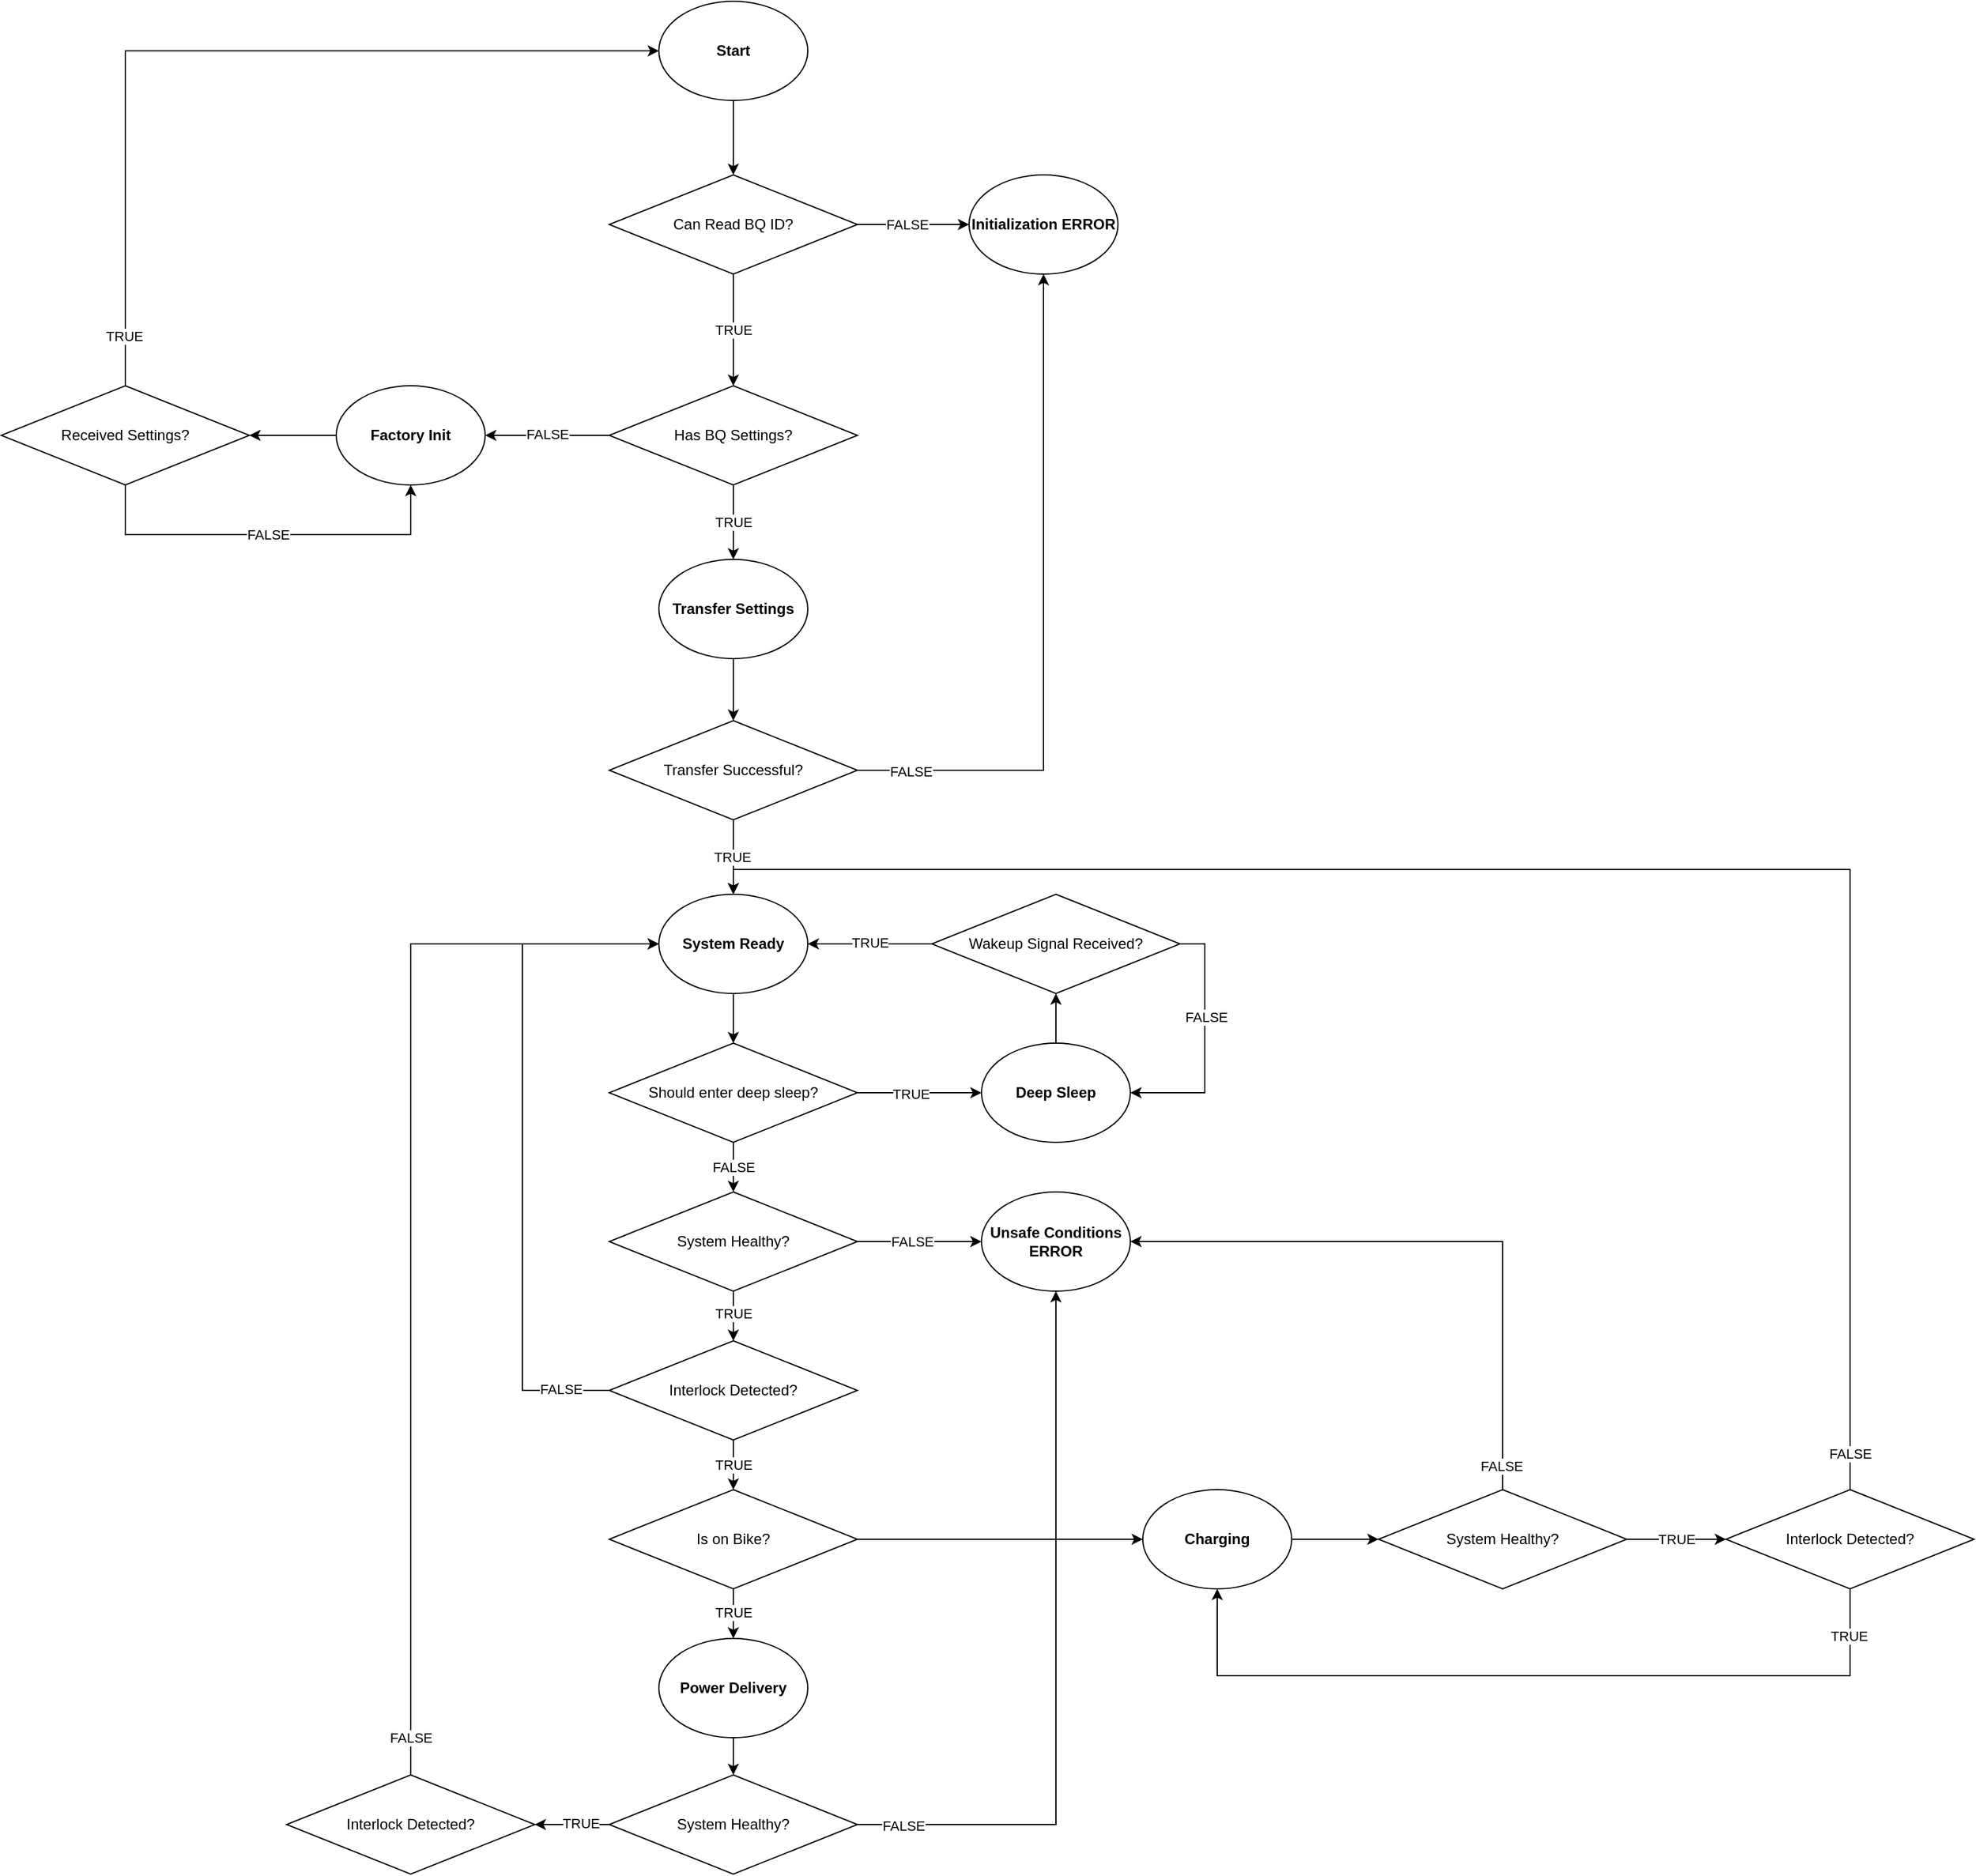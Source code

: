 <mxfile version="16.6.6" type="device"><diagram id="QGH4WI4-VxnZYRvOwH_x" name="Page-1"><mxGraphModel dx="2427" dy="1077" grid="1" gridSize="10" guides="1" tooltips="1" connect="1" arrows="1" fold="1" page="1" pageScale="1" pageWidth="850" pageHeight="1100" math="0" shadow="0"><root><mxCell id="0"/><mxCell id="1" parent="0"/><mxCell id="XXeN8-TDfPjeMoHy85Z7-3" style="edgeStyle=orthogonalEdgeStyle;rounded=0;orthogonalLoop=1;jettySize=auto;html=1;entryX=0.5;entryY=0;entryDx=0;entryDy=0;" edge="1" parent="1" source="XXeN8-TDfPjeMoHy85Z7-1" target="XXeN8-TDfPjeMoHy85Z7-2"><mxGeometry relative="1" as="geometry"/></mxCell><mxCell id="XXeN8-TDfPjeMoHy85Z7-1" value="&lt;b&gt;Start&lt;/b&gt;" style="ellipse;whiteSpace=wrap;html=1;" vertex="1" parent="1"><mxGeometry x="370" y="50" width="120" height="80" as="geometry"/></mxCell><mxCell id="XXeN8-TDfPjeMoHy85Z7-6" style="edgeStyle=orthogonalEdgeStyle;rounded=0;orthogonalLoop=1;jettySize=auto;html=1;exitX=1;exitY=0.5;exitDx=0;exitDy=0;" edge="1" parent="1" source="XXeN8-TDfPjeMoHy85Z7-2" target="XXeN8-TDfPjeMoHy85Z7-5"><mxGeometry relative="1" as="geometry"/></mxCell><mxCell id="XXeN8-TDfPjeMoHy85Z7-7" value="FALSE" style="edgeLabel;html=1;align=center;verticalAlign=middle;resizable=0;points=[];" vertex="1" connectable="0" parent="XXeN8-TDfPjeMoHy85Z7-6"><mxGeometry x="-0.395" y="2" relative="1" as="geometry"><mxPoint x="13" y="2" as="offset"/></mxGeometry></mxCell><mxCell id="XXeN8-TDfPjeMoHy85Z7-10" value="TRUE" style="edgeStyle=orthogonalEdgeStyle;rounded=0;orthogonalLoop=1;jettySize=auto;html=1;exitX=0.5;exitY=1;exitDx=0;exitDy=0;entryX=0.5;entryY=0;entryDx=0;entryDy=0;" edge="1" parent="1" source="XXeN8-TDfPjeMoHy85Z7-2" target="XXeN8-TDfPjeMoHy85Z7-8"><mxGeometry relative="1" as="geometry"/></mxCell><mxCell id="XXeN8-TDfPjeMoHy85Z7-2" value="Can Read BQ ID?" style="rhombus;whiteSpace=wrap;html=1;" vertex="1" parent="1"><mxGeometry x="330" y="190" width="200" height="80" as="geometry"/></mxCell><mxCell id="XXeN8-TDfPjeMoHy85Z7-5" value="&lt;b&gt;Initialization ERROR&lt;/b&gt;" style="ellipse;whiteSpace=wrap;html=1;" vertex="1" parent="1"><mxGeometry x="620" y="190" width="120" height="80" as="geometry"/></mxCell><mxCell id="XXeN8-TDfPjeMoHy85Z7-13" value="TRUE" style="edgeStyle=orthogonalEdgeStyle;rounded=0;orthogonalLoop=1;jettySize=auto;html=1;entryX=0.5;entryY=0;entryDx=0;entryDy=0;" edge="1" parent="1" source="XXeN8-TDfPjeMoHy85Z7-8" target="XXeN8-TDfPjeMoHy85Z7-12"><mxGeometry relative="1" as="geometry"/></mxCell><mxCell id="XXeN8-TDfPjeMoHy85Z7-21" style="edgeStyle=orthogonalEdgeStyle;rounded=0;orthogonalLoop=1;jettySize=auto;html=1;entryX=1;entryY=0.5;entryDx=0;entryDy=0;" edge="1" parent="1" source="XXeN8-TDfPjeMoHy85Z7-8" target="XXeN8-TDfPjeMoHy85Z7-20"><mxGeometry relative="1" as="geometry"/></mxCell><mxCell id="XXeN8-TDfPjeMoHy85Z7-22" value="FALSE" style="edgeLabel;html=1;align=center;verticalAlign=middle;resizable=0;points=[];" vertex="1" connectable="0" parent="XXeN8-TDfPjeMoHy85Z7-21"><mxGeometry x="-0.004" y="-1" relative="1" as="geometry"><mxPoint as="offset"/></mxGeometry></mxCell><mxCell id="XXeN8-TDfPjeMoHy85Z7-8" value="Has BQ Settings?" style="rhombus;whiteSpace=wrap;html=1;" vertex="1" parent="1"><mxGeometry x="330" y="360" width="200" height="80" as="geometry"/></mxCell><mxCell id="XXeN8-TDfPjeMoHy85Z7-19" style="edgeStyle=orthogonalEdgeStyle;rounded=0;orthogonalLoop=1;jettySize=auto;html=1;entryX=0.5;entryY=0;entryDx=0;entryDy=0;" edge="1" parent="1" source="XXeN8-TDfPjeMoHy85Z7-12" target="XXeN8-TDfPjeMoHy85Z7-15"><mxGeometry relative="1" as="geometry"/></mxCell><mxCell id="XXeN8-TDfPjeMoHy85Z7-12" value="&lt;b&gt;Transfer Settings&lt;/b&gt;" style="ellipse;whiteSpace=wrap;html=1;" vertex="1" parent="1"><mxGeometry x="370" y="500" width="120" height="80" as="geometry"/></mxCell><mxCell id="XXeN8-TDfPjeMoHy85Z7-16" style="edgeStyle=orthogonalEdgeStyle;rounded=0;orthogonalLoop=1;jettySize=auto;html=1;entryX=0.5;entryY=1;entryDx=0;entryDy=0;" edge="1" parent="1" source="XXeN8-TDfPjeMoHy85Z7-15" target="XXeN8-TDfPjeMoHy85Z7-5"><mxGeometry relative="1" as="geometry"/></mxCell><mxCell id="XXeN8-TDfPjeMoHy85Z7-18" value="FALSE" style="edgeLabel;html=1;align=center;verticalAlign=middle;resizable=0;points=[];" vertex="1" connectable="0" parent="XXeN8-TDfPjeMoHy85Z7-16"><mxGeometry x="-0.846" y="-1" relative="1" as="geometry"><mxPoint as="offset"/></mxGeometry></mxCell><mxCell id="XXeN8-TDfPjeMoHy85Z7-33" style="edgeStyle=orthogonalEdgeStyle;rounded=0;orthogonalLoop=1;jettySize=auto;html=1;entryX=0.5;entryY=0;entryDx=0;entryDy=0;" edge="1" parent="1" source="XXeN8-TDfPjeMoHy85Z7-15" target="XXeN8-TDfPjeMoHy85Z7-32"><mxGeometry relative="1" as="geometry"/></mxCell><mxCell id="XXeN8-TDfPjeMoHy85Z7-34" value="TRUE" style="edgeLabel;html=1;align=center;verticalAlign=middle;resizable=0;points=[];" vertex="1" connectable="0" parent="XXeN8-TDfPjeMoHy85Z7-33"><mxGeometry x="-0.02" y="-1" relative="1" as="geometry"><mxPoint as="offset"/></mxGeometry></mxCell><mxCell id="XXeN8-TDfPjeMoHy85Z7-15" value="Transfer Successful?" style="rhombus;whiteSpace=wrap;html=1;" vertex="1" parent="1"><mxGeometry x="330" y="630" width="200" height="80" as="geometry"/></mxCell><mxCell id="XXeN8-TDfPjeMoHy85Z7-24" style="edgeStyle=orthogonalEdgeStyle;rounded=0;orthogonalLoop=1;jettySize=auto;html=1;exitX=0;exitY=0.5;exitDx=0;exitDy=0;entryX=1;entryY=0.5;entryDx=0;entryDy=0;" edge="1" parent="1" source="XXeN8-TDfPjeMoHy85Z7-20" target="XXeN8-TDfPjeMoHy85Z7-23"><mxGeometry relative="1" as="geometry"/></mxCell><mxCell id="XXeN8-TDfPjeMoHy85Z7-20" value="&lt;b&gt;Factory Init&lt;/b&gt;" style="ellipse;whiteSpace=wrap;html=1;" vertex="1" parent="1"><mxGeometry x="110" y="360" width="120" height="80" as="geometry"/></mxCell><mxCell id="XXeN8-TDfPjeMoHy85Z7-29" style="edgeStyle=orthogonalEdgeStyle;rounded=0;orthogonalLoop=1;jettySize=auto;html=1;entryX=0;entryY=0.5;entryDx=0;entryDy=0;" edge="1" parent="1" source="XXeN8-TDfPjeMoHy85Z7-23" target="XXeN8-TDfPjeMoHy85Z7-1"><mxGeometry relative="1" as="geometry"><Array as="points"><mxPoint x="-60" y="90"/></Array></mxGeometry></mxCell><mxCell id="XXeN8-TDfPjeMoHy85Z7-30" value="TRUE" style="edgeLabel;html=1;align=center;verticalAlign=middle;resizable=0;points=[];" vertex="1" connectable="0" parent="XXeN8-TDfPjeMoHy85Z7-29"><mxGeometry x="-0.885" y="1" relative="1" as="geometry"><mxPoint as="offset"/></mxGeometry></mxCell><mxCell id="XXeN8-TDfPjeMoHy85Z7-31" value="FALSE" style="edgeStyle=orthogonalEdgeStyle;rounded=0;orthogonalLoop=1;jettySize=auto;html=1;entryX=0.5;entryY=1;entryDx=0;entryDy=0;" edge="1" parent="1" source="XXeN8-TDfPjeMoHy85Z7-23" target="XXeN8-TDfPjeMoHy85Z7-20"><mxGeometry relative="1" as="geometry"><Array as="points"><mxPoint x="-60" y="480"/><mxPoint x="170" y="480"/></Array></mxGeometry></mxCell><mxCell id="XXeN8-TDfPjeMoHy85Z7-23" value="Received Settings?" style="rhombus;whiteSpace=wrap;html=1;" vertex="1" parent="1"><mxGeometry x="-160" y="360" width="200" height="80" as="geometry"/></mxCell><mxCell id="XXeN8-TDfPjeMoHy85Z7-47" style="edgeStyle=orthogonalEdgeStyle;rounded=0;orthogonalLoop=1;jettySize=auto;html=1;entryX=0.5;entryY=0;entryDx=0;entryDy=0;" edge="1" parent="1" source="XXeN8-TDfPjeMoHy85Z7-32" target="XXeN8-TDfPjeMoHy85Z7-46"><mxGeometry relative="1" as="geometry"/></mxCell><mxCell id="XXeN8-TDfPjeMoHy85Z7-32" value="&lt;b&gt;System Ready&lt;/b&gt;" style="ellipse;whiteSpace=wrap;html=1;" vertex="1" parent="1"><mxGeometry x="370" y="770" width="120" height="80" as="geometry"/></mxCell><mxCell id="XXeN8-TDfPjeMoHy85Z7-39" style="edgeStyle=orthogonalEdgeStyle;rounded=0;orthogonalLoop=1;jettySize=auto;html=1;entryX=0;entryY=0.5;entryDx=0;entryDy=0;" edge="1" parent="1" source="XXeN8-TDfPjeMoHy85Z7-35" target="XXeN8-TDfPjeMoHy85Z7-38"><mxGeometry relative="1" as="geometry"/></mxCell><mxCell id="XXeN8-TDfPjeMoHy85Z7-40" value="FALSE" style="edgeLabel;html=1;align=center;verticalAlign=middle;resizable=0;points=[];" vertex="1" connectable="0" parent="XXeN8-TDfPjeMoHy85Z7-39"><mxGeometry x="-0.117" relative="1" as="geometry"><mxPoint as="offset"/></mxGeometry></mxCell><mxCell id="XXeN8-TDfPjeMoHy85Z7-42" style="edgeStyle=orthogonalEdgeStyle;rounded=0;orthogonalLoop=1;jettySize=auto;html=1;entryX=0.5;entryY=0;entryDx=0;entryDy=0;" edge="1" parent="1" source="XXeN8-TDfPjeMoHy85Z7-35" target="XXeN8-TDfPjeMoHy85Z7-41"><mxGeometry relative="1" as="geometry"/></mxCell><mxCell id="XXeN8-TDfPjeMoHy85Z7-43" value="TRUE" style="edgeLabel;html=1;align=center;verticalAlign=middle;resizable=0;points=[];" vertex="1" connectable="0" parent="XXeN8-TDfPjeMoHy85Z7-42"><mxGeometry x="-0.095" relative="1" as="geometry"><mxPoint as="offset"/></mxGeometry></mxCell><mxCell id="XXeN8-TDfPjeMoHy85Z7-35" value="System Healthy?" style="rhombus;whiteSpace=wrap;html=1;" vertex="1" parent="1"><mxGeometry x="330" y="1010" width="200" height="80" as="geometry"/></mxCell><mxCell id="XXeN8-TDfPjeMoHy85Z7-38" value="&lt;b&gt;Unsafe Conditions ERROR&lt;/b&gt;" style="ellipse;whiteSpace=wrap;html=1;" vertex="1" parent="1"><mxGeometry x="630" y="1010" width="120" height="80" as="geometry"/></mxCell><mxCell id="XXeN8-TDfPjeMoHy85Z7-44" style="edgeStyle=orthogonalEdgeStyle;rounded=0;orthogonalLoop=1;jettySize=auto;html=1;entryX=0;entryY=0.5;entryDx=0;entryDy=0;" edge="1" parent="1" source="XXeN8-TDfPjeMoHy85Z7-41" target="XXeN8-TDfPjeMoHy85Z7-32"><mxGeometry relative="1" as="geometry"><Array as="points"><mxPoint x="260" y="1170"/><mxPoint x="260" y="810"/></Array></mxGeometry></mxCell><mxCell id="XXeN8-TDfPjeMoHy85Z7-45" value="FALSE" style="edgeLabel;html=1;align=center;verticalAlign=middle;resizable=0;points=[];" vertex="1" connectable="0" parent="XXeN8-TDfPjeMoHy85Z7-44"><mxGeometry x="-0.851" y="-1" relative="1" as="geometry"><mxPoint x="1" as="offset"/></mxGeometry></mxCell><mxCell id="XXeN8-TDfPjeMoHy85Z7-60" style="edgeStyle=orthogonalEdgeStyle;rounded=0;orthogonalLoop=1;jettySize=auto;html=1;entryX=0.5;entryY=0;entryDx=0;entryDy=0;" edge="1" parent="1" source="XXeN8-TDfPjeMoHy85Z7-41" target="XXeN8-TDfPjeMoHy85Z7-59"><mxGeometry relative="1" as="geometry"/></mxCell><mxCell id="XXeN8-TDfPjeMoHy85Z7-61" value="TRUE" style="edgeLabel;html=1;align=center;verticalAlign=middle;resizable=0;points=[];" vertex="1" connectable="0" parent="XXeN8-TDfPjeMoHy85Z7-60"><mxGeometry x="-0.028" relative="1" as="geometry"><mxPoint as="offset"/></mxGeometry></mxCell><mxCell id="XXeN8-TDfPjeMoHy85Z7-41" value="Interlock Detected?" style="rhombus;whiteSpace=wrap;html=1;" vertex="1" parent="1"><mxGeometry x="330" y="1130" width="200" height="80" as="geometry"/></mxCell><mxCell id="XXeN8-TDfPjeMoHy85Z7-48" style="edgeStyle=orthogonalEdgeStyle;rounded=0;orthogonalLoop=1;jettySize=auto;html=1;entryX=0.5;entryY=0;entryDx=0;entryDy=0;" edge="1" parent="1" source="XXeN8-TDfPjeMoHy85Z7-46" target="XXeN8-TDfPjeMoHy85Z7-35"><mxGeometry relative="1" as="geometry"/></mxCell><mxCell id="XXeN8-TDfPjeMoHy85Z7-49" value="FALSE" style="edgeLabel;html=1;align=center;verticalAlign=middle;resizable=0;points=[];" vertex="1" connectable="0" parent="XXeN8-TDfPjeMoHy85Z7-48"><mxGeometry x="0.288" y="1" relative="1" as="geometry"><mxPoint x="-1" y="-6" as="offset"/></mxGeometry></mxCell><mxCell id="XXeN8-TDfPjeMoHy85Z7-51" style="edgeStyle=orthogonalEdgeStyle;rounded=0;orthogonalLoop=1;jettySize=auto;html=1;entryX=0;entryY=0.5;entryDx=0;entryDy=0;" edge="1" parent="1" source="XXeN8-TDfPjeMoHy85Z7-46" target="XXeN8-TDfPjeMoHy85Z7-50"><mxGeometry relative="1" as="geometry"/></mxCell><mxCell id="XXeN8-TDfPjeMoHy85Z7-52" value="TRUE" style="edgeLabel;html=1;align=center;verticalAlign=middle;resizable=0;points=[];" vertex="1" connectable="0" parent="XXeN8-TDfPjeMoHy85Z7-51"><mxGeometry x="-0.152" y="-1" relative="1" as="geometry"><mxPoint as="offset"/></mxGeometry></mxCell><mxCell id="XXeN8-TDfPjeMoHy85Z7-46" value="Should enter deep sleep?" style="rhombus;whiteSpace=wrap;html=1;" vertex="1" parent="1"><mxGeometry x="330" y="890" width="200" height="80" as="geometry"/></mxCell><mxCell id="XXeN8-TDfPjeMoHy85Z7-54" style="edgeStyle=orthogonalEdgeStyle;rounded=0;orthogonalLoop=1;jettySize=auto;html=1;entryX=0.5;entryY=1;entryDx=0;entryDy=0;" edge="1" parent="1" source="XXeN8-TDfPjeMoHy85Z7-50" target="XXeN8-TDfPjeMoHy85Z7-53"><mxGeometry relative="1" as="geometry"/></mxCell><mxCell id="XXeN8-TDfPjeMoHy85Z7-50" value="&lt;b&gt;Deep Sleep&lt;/b&gt;" style="ellipse;whiteSpace=wrap;html=1;" vertex="1" parent="1"><mxGeometry x="630" y="890" width="120" height="80" as="geometry"/></mxCell><mxCell id="XXeN8-TDfPjeMoHy85Z7-55" style="edgeStyle=orthogonalEdgeStyle;rounded=0;orthogonalLoop=1;jettySize=auto;html=1;entryX=1;entryY=0.5;entryDx=0;entryDy=0;" edge="1" parent="1" source="XXeN8-TDfPjeMoHy85Z7-53" target="XXeN8-TDfPjeMoHy85Z7-32"><mxGeometry relative="1" as="geometry"/></mxCell><mxCell id="XXeN8-TDfPjeMoHy85Z7-58" value="TRUE" style="edgeLabel;html=1;align=center;verticalAlign=middle;resizable=0;points=[];" vertex="1" connectable="0" parent="XXeN8-TDfPjeMoHy85Z7-55"><mxGeometry x="0.013" y="-1" relative="1" as="geometry"><mxPoint as="offset"/></mxGeometry></mxCell><mxCell id="XXeN8-TDfPjeMoHy85Z7-56" style="edgeStyle=orthogonalEdgeStyle;rounded=0;orthogonalLoop=1;jettySize=auto;html=1;entryX=1;entryY=0.5;entryDx=0;entryDy=0;" edge="1" parent="1" source="XXeN8-TDfPjeMoHy85Z7-53" target="XXeN8-TDfPjeMoHy85Z7-50"><mxGeometry relative="1" as="geometry"><Array as="points"><mxPoint x="810" y="810"/><mxPoint x="810" y="930"/></Array></mxGeometry></mxCell><mxCell id="XXeN8-TDfPjeMoHy85Z7-57" value="FALSE" style="edgeLabel;html=1;align=center;verticalAlign=middle;resizable=0;points=[];" vertex="1" connectable="0" parent="XXeN8-TDfPjeMoHy85Z7-56"><mxGeometry x="-0.211" y="1" relative="1" as="geometry"><mxPoint as="offset"/></mxGeometry></mxCell><mxCell id="XXeN8-TDfPjeMoHy85Z7-53" value="Wakeup Signal Received?" style="rhombus;whiteSpace=wrap;html=1;" vertex="1" parent="1"><mxGeometry x="590" y="770" width="200" height="80" as="geometry"/></mxCell><mxCell id="XXeN8-TDfPjeMoHy85Z7-63" style="edgeStyle=orthogonalEdgeStyle;rounded=0;orthogonalLoop=1;jettySize=auto;html=1;entryX=0.5;entryY=0;entryDx=0;entryDy=0;" edge="1" parent="1" source="XXeN8-TDfPjeMoHy85Z7-59" target="XXeN8-TDfPjeMoHy85Z7-62"><mxGeometry relative="1" as="geometry"/></mxCell><mxCell id="XXeN8-TDfPjeMoHy85Z7-64" value="TRUE" style="edgeLabel;html=1;align=center;verticalAlign=middle;resizable=0;points=[];" vertex="1" connectable="0" parent="XXeN8-TDfPjeMoHy85Z7-63"><mxGeometry x="-0.075" relative="1" as="geometry"><mxPoint as="offset"/></mxGeometry></mxCell><mxCell id="XXeN8-TDfPjeMoHy85Z7-83" style="edgeStyle=orthogonalEdgeStyle;rounded=0;orthogonalLoop=1;jettySize=auto;html=1;entryX=0;entryY=0.5;entryDx=0;entryDy=0;" edge="1" parent="1" source="XXeN8-TDfPjeMoHy85Z7-59" target="XXeN8-TDfPjeMoHy85Z7-82"><mxGeometry relative="1" as="geometry"/></mxCell><mxCell id="XXeN8-TDfPjeMoHy85Z7-59" value="Is on Bike?" style="rhombus;whiteSpace=wrap;html=1;" vertex="1" parent="1"><mxGeometry x="330" y="1250" width="200" height="80" as="geometry"/></mxCell><mxCell id="XXeN8-TDfPjeMoHy85Z7-67" style="edgeStyle=orthogonalEdgeStyle;rounded=0;orthogonalLoop=1;jettySize=auto;html=1;entryX=0.5;entryY=0;entryDx=0;entryDy=0;" edge="1" parent="1" source="XXeN8-TDfPjeMoHy85Z7-62" target="XXeN8-TDfPjeMoHy85Z7-66"><mxGeometry relative="1" as="geometry"/></mxCell><mxCell id="XXeN8-TDfPjeMoHy85Z7-62" value="&lt;b&gt;Power Delivery&lt;/b&gt;" style="ellipse;whiteSpace=wrap;html=1;" vertex="1" parent="1"><mxGeometry x="370" y="1370" width="120" height="80" as="geometry"/></mxCell><mxCell id="XXeN8-TDfPjeMoHy85Z7-68" style="edgeStyle=orthogonalEdgeStyle;rounded=0;orthogonalLoop=1;jettySize=auto;html=1;entryX=0.5;entryY=1;entryDx=0;entryDy=0;" edge="1" parent="1" source="XXeN8-TDfPjeMoHy85Z7-66" target="XXeN8-TDfPjeMoHy85Z7-38"><mxGeometry relative="1" as="geometry"/></mxCell><mxCell id="XXeN8-TDfPjeMoHy85Z7-69" value="FALSE" style="edgeLabel;html=1;align=center;verticalAlign=middle;resizable=0;points=[];" vertex="1" connectable="0" parent="XXeN8-TDfPjeMoHy85Z7-68"><mxGeometry x="-0.877" y="-1" relative="1" as="geometry"><mxPoint as="offset"/></mxGeometry></mxCell><mxCell id="XXeN8-TDfPjeMoHy85Z7-73" style="edgeStyle=orthogonalEdgeStyle;rounded=0;orthogonalLoop=1;jettySize=auto;html=1;entryX=1;entryY=0.5;entryDx=0;entryDy=0;" edge="1" parent="1" source="XXeN8-TDfPjeMoHy85Z7-66" target="XXeN8-TDfPjeMoHy85Z7-70"><mxGeometry relative="1" as="geometry"/></mxCell><mxCell id="XXeN8-TDfPjeMoHy85Z7-74" value="TRUE" style="edgeLabel;html=1;align=center;verticalAlign=middle;resizable=0;points=[];" vertex="1" connectable="0" parent="XXeN8-TDfPjeMoHy85Z7-73"><mxGeometry x="-0.226" y="-1" relative="1" as="geometry"><mxPoint as="offset"/></mxGeometry></mxCell><mxCell id="XXeN8-TDfPjeMoHy85Z7-66" value="System Healthy?" style="rhombus;whiteSpace=wrap;html=1;" vertex="1" parent="1"><mxGeometry x="330" y="1480" width="200" height="80" as="geometry"/></mxCell><mxCell id="XXeN8-TDfPjeMoHy85Z7-75" style="edgeStyle=orthogonalEdgeStyle;rounded=0;orthogonalLoop=1;jettySize=auto;html=1;entryX=0;entryY=0.5;entryDx=0;entryDy=0;" edge="1" parent="1" source="XXeN8-TDfPjeMoHy85Z7-70" target="XXeN8-TDfPjeMoHy85Z7-32"><mxGeometry relative="1" as="geometry"><Array as="points"><mxPoint x="170" y="810"/></Array></mxGeometry></mxCell><mxCell id="XXeN8-TDfPjeMoHy85Z7-76" value="FALSE" style="edgeLabel;html=1;align=center;verticalAlign=middle;resizable=0;points=[];" vertex="1" connectable="0" parent="XXeN8-TDfPjeMoHy85Z7-75"><mxGeometry x="-0.963" relative="1" as="geometry"><mxPoint y="-14" as="offset"/></mxGeometry></mxCell><mxCell id="XXeN8-TDfPjeMoHy85Z7-70" value="Interlock Detected?" style="rhombus;whiteSpace=wrap;html=1;" vertex="1" parent="1"><mxGeometry x="70" y="1480" width="200" height="80" as="geometry"/></mxCell><mxCell id="XXeN8-TDfPjeMoHy85Z7-88" style="edgeStyle=orthogonalEdgeStyle;rounded=0;orthogonalLoop=1;jettySize=auto;html=1;entryX=0;entryY=0.5;entryDx=0;entryDy=0;" edge="1" parent="1" source="XXeN8-TDfPjeMoHy85Z7-82" target="XXeN8-TDfPjeMoHy85Z7-85"><mxGeometry relative="1" as="geometry"/></mxCell><mxCell id="XXeN8-TDfPjeMoHy85Z7-82" value="&lt;b&gt;Charging&lt;/b&gt;" style="ellipse;whiteSpace=wrap;html=1;" vertex="1" parent="1"><mxGeometry x="760" y="1250" width="120" height="80" as="geometry"/></mxCell><mxCell id="XXeN8-TDfPjeMoHy85Z7-90" style="edgeStyle=orthogonalEdgeStyle;rounded=0;orthogonalLoop=1;jettySize=auto;html=1;entryX=0;entryY=0.5;entryDx=0;entryDy=0;" edge="1" parent="1" source="XXeN8-TDfPjeMoHy85Z7-85" target="XXeN8-TDfPjeMoHy85Z7-89"><mxGeometry relative="1" as="geometry"/></mxCell><mxCell id="XXeN8-TDfPjeMoHy85Z7-91" value="TRUE" style="edgeLabel;html=1;align=center;verticalAlign=middle;resizable=0;points=[];" vertex="1" connectable="0" parent="XXeN8-TDfPjeMoHy85Z7-90"><mxGeometry x="0.4" relative="1" as="geometry"><mxPoint x="-16" as="offset"/></mxGeometry></mxCell><mxCell id="XXeN8-TDfPjeMoHy85Z7-92" style="edgeStyle=orthogonalEdgeStyle;rounded=0;orthogonalLoop=1;jettySize=auto;html=1;entryX=1;entryY=0.5;entryDx=0;entryDy=0;" edge="1" parent="1" source="XXeN8-TDfPjeMoHy85Z7-85" target="XXeN8-TDfPjeMoHy85Z7-38"><mxGeometry relative="1" as="geometry"><Array as="points"><mxPoint x="1050" y="1050"/></Array></mxGeometry></mxCell><mxCell id="XXeN8-TDfPjeMoHy85Z7-93" value="FALSE" style="edgeLabel;html=1;align=center;verticalAlign=middle;resizable=0;points=[];" vertex="1" connectable="0" parent="XXeN8-TDfPjeMoHy85Z7-92"><mxGeometry x="-0.923" y="1" relative="1" as="geometry"><mxPoint as="offset"/></mxGeometry></mxCell><mxCell id="XXeN8-TDfPjeMoHy85Z7-85" value="System Healthy?" style="rhombus;whiteSpace=wrap;html=1;" vertex="1" parent="1"><mxGeometry x="950" y="1250" width="200" height="80" as="geometry"/></mxCell><mxCell id="XXeN8-TDfPjeMoHy85Z7-94" style="edgeStyle=orthogonalEdgeStyle;rounded=0;orthogonalLoop=1;jettySize=auto;html=1;entryX=0.5;entryY=0;entryDx=0;entryDy=0;" edge="1" parent="1" source="XXeN8-TDfPjeMoHy85Z7-89" target="XXeN8-TDfPjeMoHy85Z7-32"><mxGeometry relative="1" as="geometry"><Array as="points"><mxPoint x="1330" y="750"/><mxPoint x="430" y="750"/></Array></mxGeometry></mxCell><mxCell id="XXeN8-TDfPjeMoHy85Z7-95" value="FALSE" style="edgeLabel;html=1;align=center;verticalAlign=middle;resizable=0;points=[];" vertex="1" connectable="0" parent="XXeN8-TDfPjeMoHy85Z7-94"><mxGeometry x="-0.981" relative="1" as="geometry"><mxPoint y="-16" as="offset"/></mxGeometry></mxCell><mxCell id="XXeN8-TDfPjeMoHy85Z7-96" style="edgeStyle=orthogonalEdgeStyle;rounded=0;orthogonalLoop=1;jettySize=auto;html=1;entryX=0.5;entryY=1;entryDx=0;entryDy=0;" edge="1" parent="1" source="XXeN8-TDfPjeMoHy85Z7-89" target="XXeN8-TDfPjeMoHy85Z7-82"><mxGeometry relative="1" as="geometry"><Array as="points"><mxPoint x="1330" y="1400"/><mxPoint x="820" y="1400"/></Array></mxGeometry></mxCell><mxCell id="XXeN8-TDfPjeMoHy85Z7-97" value="TRUE" style="edgeLabel;html=1;align=center;verticalAlign=middle;resizable=0;points=[];" vertex="1" connectable="0" parent="XXeN8-TDfPjeMoHy85Z7-96"><mxGeometry x="-0.885" y="-1" relative="1" as="geometry"><mxPoint as="offset"/></mxGeometry></mxCell><mxCell id="XXeN8-TDfPjeMoHy85Z7-89" value="Interlock Detected?" style="rhombus;whiteSpace=wrap;html=1;" vertex="1" parent="1"><mxGeometry x="1230" y="1250" width="200" height="80" as="geometry"/></mxCell></root></mxGraphModel></diagram></mxfile>